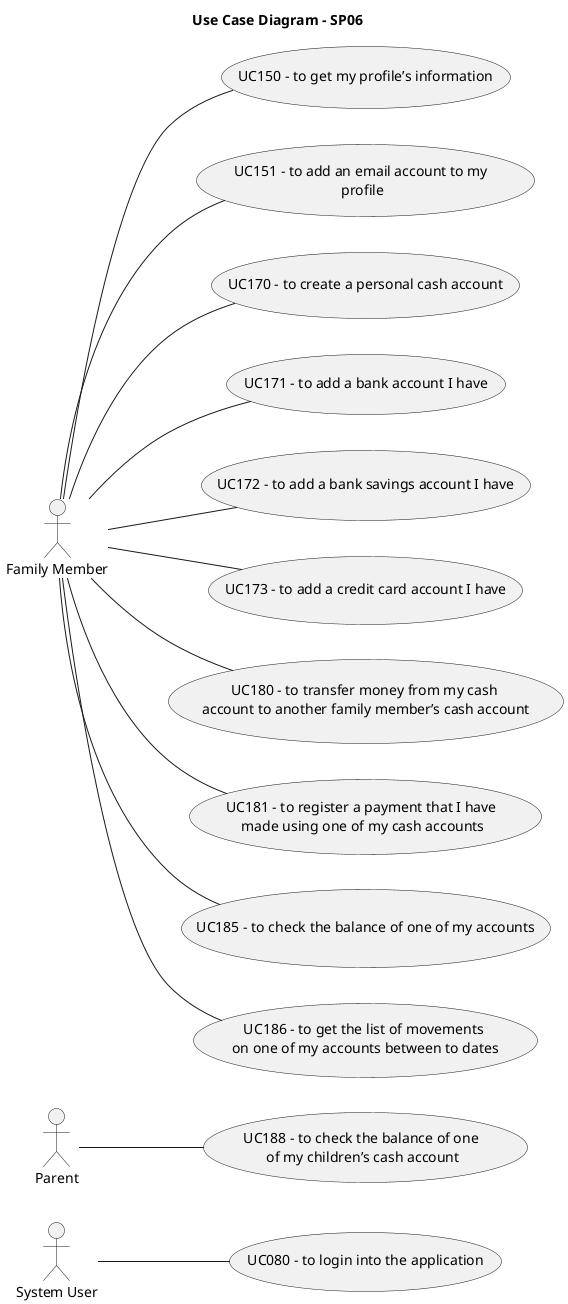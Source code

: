 @startuml

left to right direction

title Use Case Diagram - SP06

actor "System User" as su
actor "Parent" as parent
actor "Family Member" as fm

usecase "UC080 - to login into the application" as uc080
usecase "UC150 - to get my profile’s information" as uc150
usecase "UC151 - to add an email account to my \nprofile" as uc151
usecase "UC170 - to create a personal cash account" as uc170
usecase "UC171 - to add a bank account I have" as uc171
usecase "UC172 - to add a bank savings account I have" as uc172
usecase "UC173 - to add a credit card account I have" as uc173
usecase "UC180 - to transfer money from my cash \naccount to another family member’s cash account" as uc180
usecase "UC181 - to register a payment that I have \nmade using one of my cash accounts" as uc181
usecase "UC185 - to check the balance of one of my accounts" as uc185
usecase "UC186 - to get the list of movements \non one of my accounts between to dates" as uc186
usecase "UC188 - to check the balance of one \nof my children’s cash account" as uc188

su -- uc080
fm -- uc150
fm -- uc151
fm -- uc170
fm -- uc171
fm -- uc172
fm -- uc173
fm -- uc180
fm -- uc181
fm -- uc185
fm -- uc186
parent -- uc188


@enduml